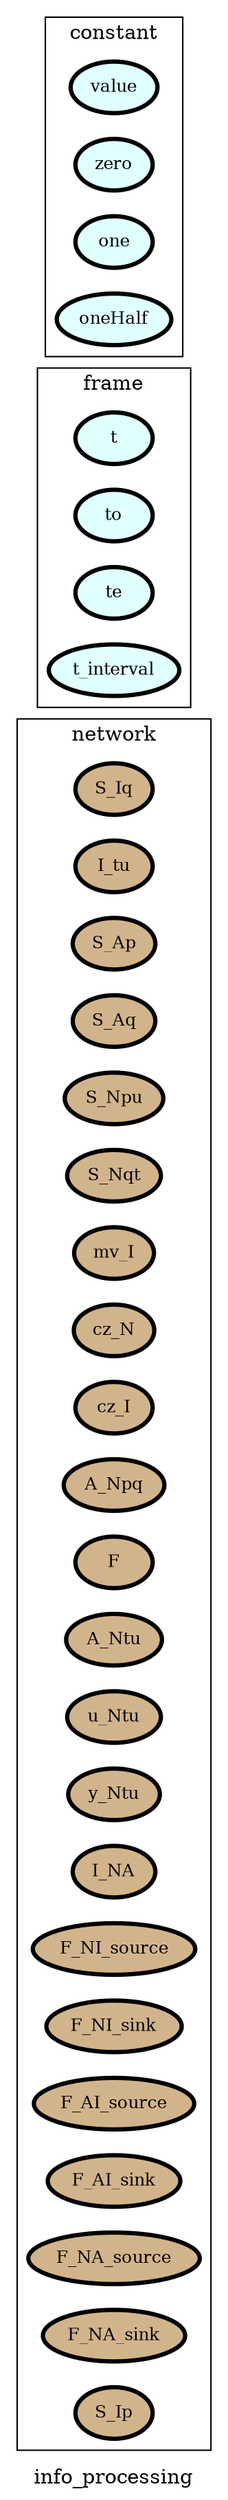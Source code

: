 digraph info_processing {
label=info_processing;
rankdir=LR;
subgraph cluster_info_processing___network {
label=network;
rankdir=LR;
V_10 [fillcolor=tan, fontsize=12, label=S_Iq, penwidth=3, style=filled];
V_11 [fillcolor=tan, fontsize=12, label=I_tu, penwidth=3, style=filled];
V_12 [fillcolor=tan, fontsize=12, label=S_Ap, penwidth=3, style=filled];
V_13 [fillcolor=tan, fontsize=12, label=S_Aq, penwidth=3, style=filled];
V_14 [fillcolor=tan, fontsize=12, label=S_Npu, penwidth=3, style=filled];
V_15 [fillcolor=tan, fontsize=12, label=S_Nqt, penwidth=3, style=filled];
V_16 [fillcolor=tan, fontsize=12, label=mv_I, penwidth=3, style=filled];
V_17 [fillcolor=tan, fontsize=12, label=cz_N, penwidth=3, style=filled];
V_18 [fillcolor=tan, fontsize=12, label=cz_I, penwidth=3, style=filled];
V_19 [fillcolor=tan, fontsize=12, label=A_Npq, penwidth=3, style=filled];
V_2 [fillcolor=tan, fontsize=12, label=F, penwidth=3, style=filled];
V_20 [fillcolor=tan, fontsize=12, label=A_Ntu, penwidth=3, style=filled];
V_21 [fillcolor=tan, fontsize=12, label=u_Ntu, penwidth=3, style=filled];
V_22 [fillcolor=tan, fontsize=12, label=y_Ntu, penwidth=3, style=filled];
V_27 [fillcolor=tan, fontsize=12, label=I_NA, penwidth=3, style=filled];
V_3 [fillcolor=tan, fontsize=12, label=F_NI_source, penwidth=3, style=filled];
V_4 [fillcolor=tan, fontsize=12, label=F_NI_sink, penwidth=3, style=filled];
V_5 [fillcolor=tan, fontsize=12, label=F_AI_source, penwidth=3, style=filled];
V_6 [fillcolor=tan, fontsize=12, label=F_AI_sink, penwidth=3, style=filled];
V_7 [fillcolor=tan, fontsize=12, label=F_NA_source, penwidth=3, style=filled];
V_8 [fillcolor=tan, fontsize=12, label=F_NA_sink, penwidth=3, style=filled];
V_9 [fillcolor=tan, fontsize=12, label=S_Ip, penwidth=3, style=filled];
}

subgraph cluster_info_processing___frame {
label=frame;
rankdir=LR;
V_1 [fillcolor=lightcyan, fontsize=12, label=t, penwidth=3, style=filled];
V_105 [fillcolor=lightcyan, fontsize=12, label=to, penwidth=3, style=filled];
V_106 [fillcolor=lightcyan, fontsize=12, label=te, penwidth=3, style=filled];
V_107 [fillcolor=lightcyan, fontsize=12, label=t_interval, penwidth=3, style=filled];
}

subgraph cluster_info_processing___state {
label=state;
rankdir=LR;
}

subgraph cluster_info_processing___constant {
label=constant;
rankdir=LR;
V_101 [fillcolor=lightcyan1, fontsize=12, label=value, penwidth=3, style=filled];
V_102 [fillcolor=lightcyan1, fontsize=12, label=zero, penwidth=3, style=filled];
V_103 [fillcolor=lightcyan1, fontsize=12, label=one, penwidth=3, style=filled];
V_104 [fillcolor=lightcyan1, fontsize=12, label=oneHalf, penwidth=3, style=filled];
}

}

